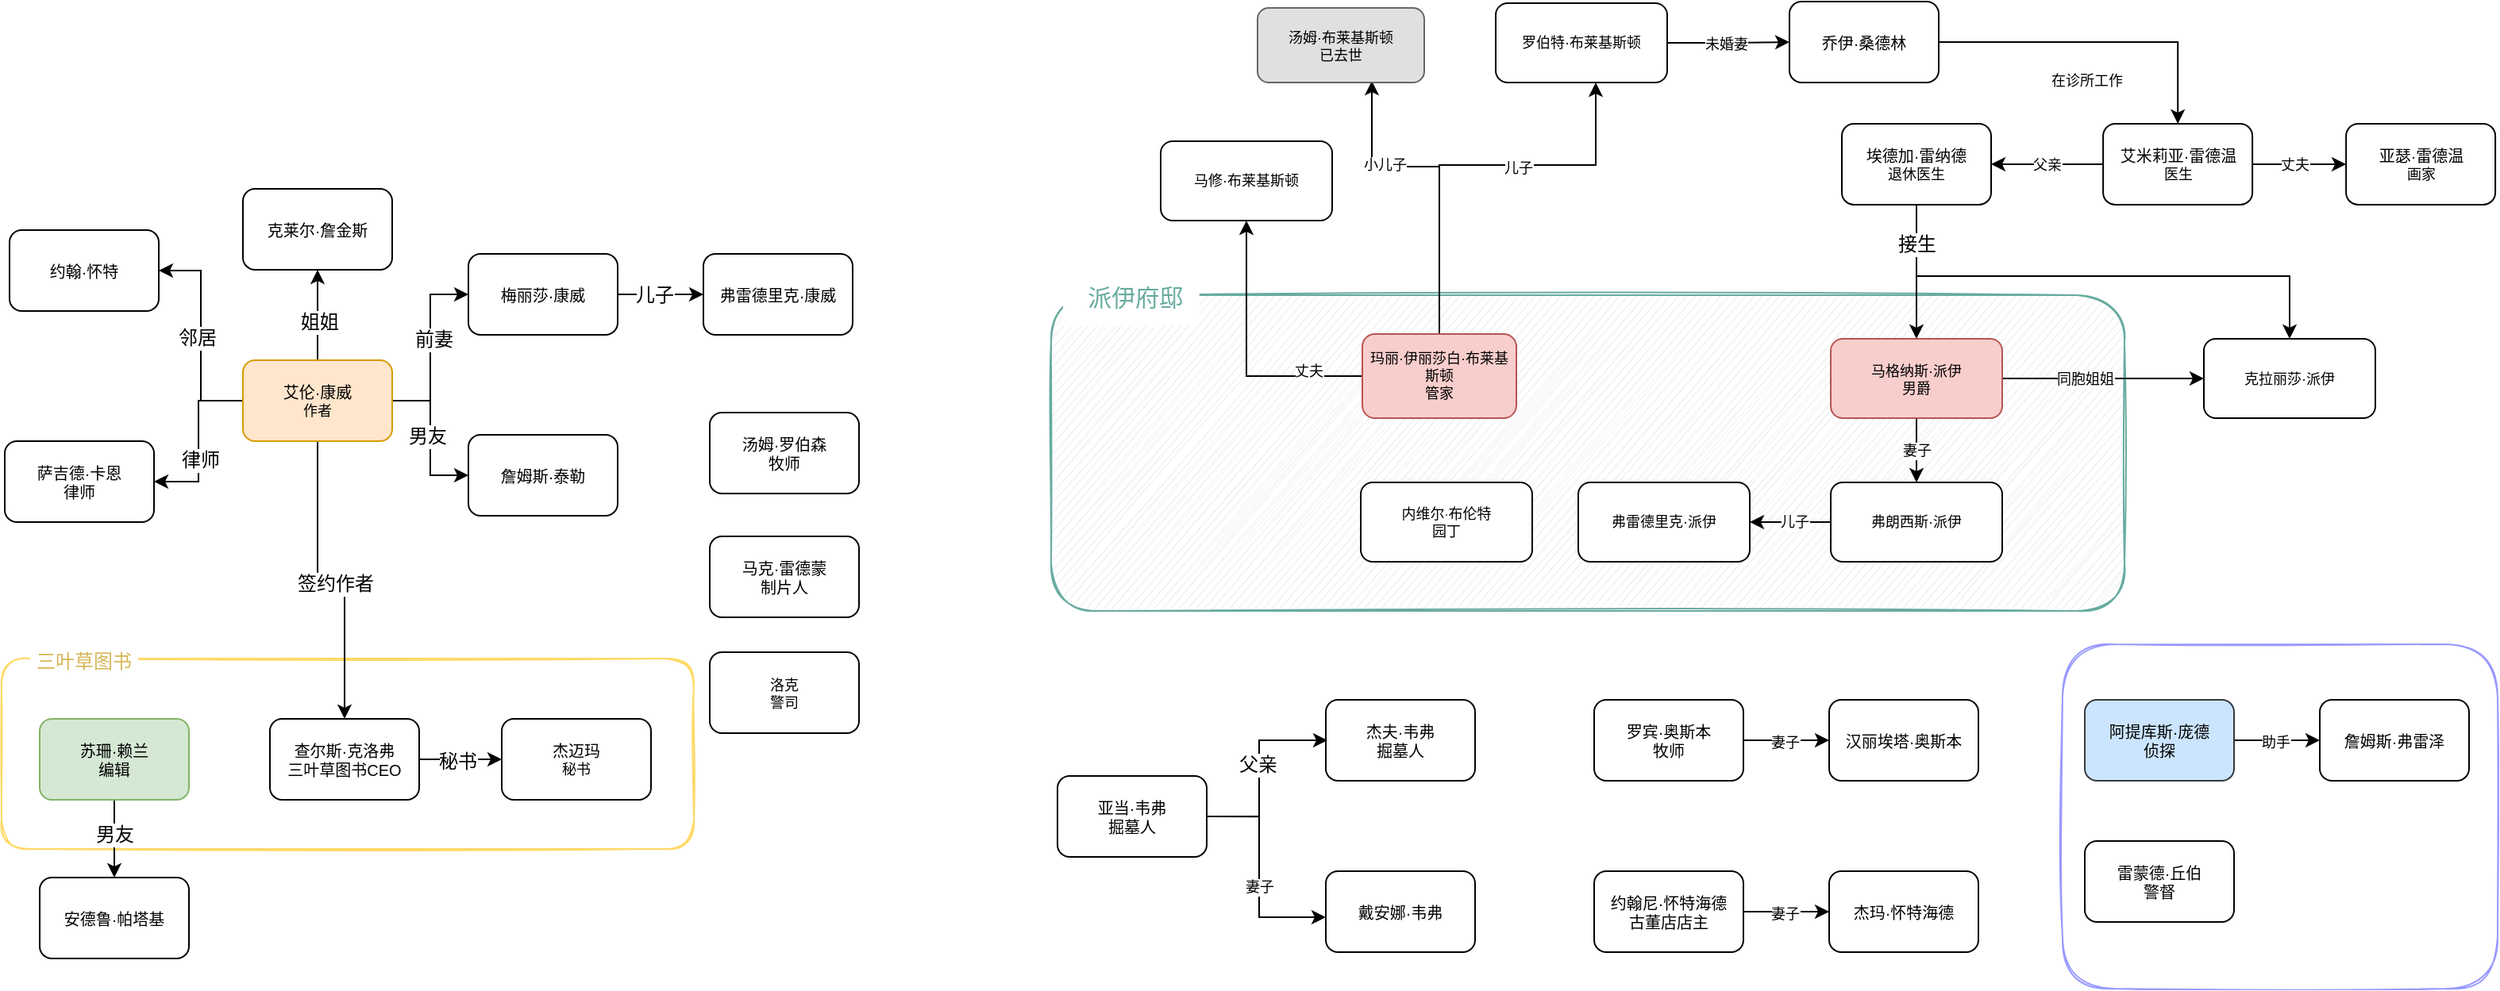 <mxfile version="16.4.6" type="github">
  <diagram id="kHkTU6xeaGpGSH-ghrDY" name="Page-1">
    <mxGraphModel dx="1928" dy="720" grid="0" gridSize="10" guides="1" tooltips="1" connect="1" arrows="1" fold="1" page="1" pageScale="1" pageWidth="827" pageHeight="1169" math="0" shadow="0">
      <root>
        <mxCell id="0" />
        <mxCell id="1" parent="0" />
        <mxCell id="qSFVLpms0hrkaBnBQ-_W-104" value="" style="rounded=1;whiteSpace=wrap;html=1;shadow=0;glass=0;labelBackgroundColor=none;sketch=1;fontSize=12;fontColor=#000000;strokeColor=#FFD966;fillColor=default;gradientColor=none;" vertex="1" parent="1">
          <mxGeometry x="-790" y="627" width="436" height="120" as="geometry" />
        </mxCell>
        <mxCell id="qSFVLpms0hrkaBnBQ-_W-75" value="" style="rounded=1;whiteSpace=wrap;html=1;shadow=0;glass=0;labelBackgroundColor=none;sketch=1;fontSize=12;fontColor=#000000;strokeColor=#9999FF;fillColor=default;gradientColor=none;" vertex="1" parent="1">
          <mxGeometry x="508" y="618" width="274" height="217" as="geometry" />
        </mxCell>
        <mxCell id="qSFVLpms0hrkaBnBQ-_W-59" value="" style="rounded=1;whiteSpace=wrap;html=1;shadow=0;glass=0;labelBackgroundColor=none;sketch=1;fontSize=9;fillColor=#eeeeee;strokeColor=#67AB9F;fontColor=#67AB9F;" vertex="1" parent="1">
          <mxGeometry x="-129" y="398" width="676" height="199" as="geometry" />
        </mxCell>
        <mxCell id="qSFVLpms0hrkaBnBQ-_W-4" value="" style="edgeStyle=orthogonalEdgeStyle;rounded=0;orthogonalLoop=1;jettySize=auto;html=1;fontSize=9;" edge="1" parent="1" source="qSFVLpms0hrkaBnBQ-_W-1" target="qSFVLpms0hrkaBnBQ-_W-3">
          <mxGeometry relative="1" as="geometry" />
        </mxCell>
        <mxCell id="qSFVLpms0hrkaBnBQ-_W-5" value="妻子" style="edgeLabel;html=1;align=center;verticalAlign=middle;resizable=0;points=[];fontSize=9;" vertex="1" connectable="0" parent="qSFVLpms0hrkaBnBQ-_W-4">
          <mxGeometry x="0.061" y="-1" relative="1" as="geometry">
            <mxPoint x="1" y="-1" as="offset" />
          </mxGeometry>
        </mxCell>
        <mxCell id="qSFVLpms0hrkaBnBQ-_W-10" value="" style="edgeStyle=orthogonalEdgeStyle;rounded=0;orthogonalLoop=1;jettySize=auto;html=1;fontSize=9;" edge="1" parent="1" source="qSFVLpms0hrkaBnBQ-_W-1" target="qSFVLpms0hrkaBnBQ-_W-9">
          <mxGeometry relative="1" as="geometry" />
        </mxCell>
        <mxCell id="qSFVLpms0hrkaBnBQ-_W-11" value="同胞姐姐" style="edgeLabel;html=1;align=center;verticalAlign=middle;resizable=0;points=[];fontSize=9;" vertex="1" connectable="0" parent="qSFVLpms0hrkaBnBQ-_W-10">
          <mxGeometry x="-0.18" relative="1" as="geometry">
            <mxPoint as="offset" />
          </mxGeometry>
        </mxCell>
        <mxCell id="qSFVLpms0hrkaBnBQ-_W-1" value="&lt;span style=&quot;text-align: left; font-size: 9px;&quot;&gt;马格纳斯·派伊&lt;br style=&quot;font-size: 9px;&quot;&gt;男爵&lt;br style=&quot;font-size: 9px;&quot;&gt;&lt;/span&gt;" style="rounded=1;whiteSpace=wrap;html=1;sketch=0;fillColor=#f8cecc;strokeColor=#b85450;shadow=0;glass=0;fontSize=9;" vertex="1" parent="1">
          <mxGeometry x="362" y="425.5" width="108" height="50" as="geometry" />
        </mxCell>
        <mxCell id="qSFVLpms0hrkaBnBQ-_W-7" value="" style="edgeStyle=orthogonalEdgeStyle;rounded=0;orthogonalLoop=1;jettySize=auto;html=1;fontSize=9;" edge="1" parent="1" source="qSFVLpms0hrkaBnBQ-_W-3" target="qSFVLpms0hrkaBnBQ-_W-6">
          <mxGeometry relative="1" as="geometry" />
        </mxCell>
        <mxCell id="qSFVLpms0hrkaBnBQ-_W-8" value="儿子" style="edgeLabel;html=1;align=center;verticalAlign=middle;resizable=0;points=[];fontSize=9;" vertex="1" connectable="0" parent="qSFVLpms0hrkaBnBQ-_W-7">
          <mxGeometry x="-0.102" y="3" relative="1" as="geometry">
            <mxPoint y="-3" as="offset" />
          </mxGeometry>
        </mxCell>
        <mxCell id="qSFVLpms0hrkaBnBQ-_W-3" value="&lt;span style=&quot;text-align: left; font-size: 9px;&quot;&gt;弗朗西斯·派伊&lt;br style=&quot;font-size: 9px;&quot;&gt;&lt;/span&gt;" style="rounded=1;whiteSpace=wrap;html=1;sketch=0;shadow=0;glass=0;fontSize=9;" vertex="1" parent="1">
          <mxGeometry x="362" y="516" width="108" height="50" as="geometry" />
        </mxCell>
        <mxCell id="qSFVLpms0hrkaBnBQ-_W-6" value="&lt;span style=&quot;text-align: left; font-size: 9px;&quot;&gt;弗雷德里克·派伊&lt;br style=&quot;font-size: 9px;&quot;&gt;&lt;/span&gt;" style="rounded=1;whiteSpace=wrap;html=1;sketch=0;shadow=0;glass=0;fontSize=9;" vertex="1" parent="1">
          <mxGeometry x="203" y="516" width="108" height="50" as="geometry" />
        </mxCell>
        <mxCell id="qSFVLpms0hrkaBnBQ-_W-9" value="&lt;span style=&quot;text-align: left; font-size: 9px;&quot;&gt;克拉丽莎·派伊&lt;br style=&quot;font-size: 9px;&quot;&gt;&lt;/span&gt;" style="rounded=1;whiteSpace=wrap;html=1;sketch=0;shadow=0;glass=0;fontSize=9;" vertex="1" parent="1">
          <mxGeometry x="597" y="425.5" width="108" height="50" as="geometry" />
        </mxCell>
        <mxCell id="qSFVLpms0hrkaBnBQ-_W-16" value="" style="edgeStyle=orthogonalEdgeStyle;rounded=0;orthogonalLoop=1;jettySize=auto;html=1;fontSize=9;" edge="1" parent="1" source="qSFVLpms0hrkaBnBQ-_W-12" target="qSFVLpms0hrkaBnBQ-_W-13">
          <mxGeometry relative="1" as="geometry" />
        </mxCell>
        <mxCell id="qSFVLpms0hrkaBnBQ-_W-17" value="丈夫" style="edgeLabel;html=1;align=center;verticalAlign=middle;resizable=0;points=[];fontSize=9;" vertex="1" connectable="0" parent="qSFVLpms0hrkaBnBQ-_W-16">
          <mxGeometry x="-0.131" y="2" relative="1" as="geometry">
            <mxPoint x="41" y="-2" as="offset" />
          </mxGeometry>
        </mxCell>
        <mxCell id="qSFVLpms0hrkaBnBQ-_W-19" value="" style="edgeStyle=orthogonalEdgeStyle;rounded=0;orthogonalLoop=1;jettySize=auto;html=1;fontSize=9;" edge="1" parent="1" source="qSFVLpms0hrkaBnBQ-_W-12" target="qSFVLpms0hrkaBnBQ-_W-14">
          <mxGeometry relative="1" as="geometry">
            <Array as="points">
              <mxPoint x="116" y="316" />
              <mxPoint x="214" y="316" />
            </Array>
          </mxGeometry>
        </mxCell>
        <mxCell id="qSFVLpms0hrkaBnBQ-_W-20" value="儿子" style="edgeLabel;html=1;align=center;verticalAlign=middle;resizable=0;points=[];fontSize=9;" vertex="1" connectable="0" parent="qSFVLpms0hrkaBnBQ-_W-19">
          <mxGeometry x="-0.051" y="-2" relative="1" as="geometry">
            <mxPoint x="34" as="offset" />
          </mxGeometry>
        </mxCell>
        <mxCell id="qSFVLpms0hrkaBnBQ-_W-61" style="edgeStyle=orthogonalEdgeStyle;rounded=0;orthogonalLoop=1;jettySize=auto;html=1;fontSize=9;fontColor=default;" edge="1" parent="1" source="qSFVLpms0hrkaBnBQ-_W-12">
          <mxGeometry relative="1" as="geometry">
            <mxPoint x="73" y="263" as="targetPoint" />
            <Array as="points">
              <mxPoint x="116" y="317" />
              <mxPoint x="73" y="317" />
            </Array>
          </mxGeometry>
        </mxCell>
        <mxCell id="qSFVLpms0hrkaBnBQ-_W-62" value="小儿子" style="edgeLabel;html=1;align=center;verticalAlign=middle;resizable=0;points=[];fontSize=9;fontColor=default;" vertex="1" connectable="0" parent="qSFVLpms0hrkaBnBQ-_W-61">
          <mxGeometry x="0.18" y="-5" relative="1" as="geometry">
            <mxPoint x="-21" y="4" as="offset" />
          </mxGeometry>
        </mxCell>
        <mxCell id="qSFVLpms0hrkaBnBQ-_W-12" value="&lt;span style=&quot;text-align: left; font-size: 9px;&quot;&gt;玛丽·伊丽莎白·布莱基斯顿&lt;br style=&quot;font-size: 9px;&quot;&gt;管家&lt;br style=&quot;font-size: 9px;&quot;&gt;&lt;/span&gt;" style="rounded=1;whiteSpace=wrap;html=1;sketch=0;fillColor=#f8cecc;strokeColor=#b85450;shadow=0;glass=0;fontColor=default;fontSize=9;" vertex="1" parent="1">
          <mxGeometry x="67" y="422.5" width="97" height="53" as="geometry" />
        </mxCell>
        <mxCell id="qSFVLpms0hrkaBnBQ-_W-13" value="&lt;span style=&quot;text-align: left; font-size: 9px;&quot;&gt;马修·布莱基斯顿&lt;br style=&quot;font-size: 9px;&quot;&gt;&lt;/span&gt;" style="rounded=1;whiteSpace=wrap;html=1;sketch=0;shadow=0;glass=0;fontSize=9;" vertex="1" parent="1">
          <mxGeometry x="-60" y="301" width="108" height="50" as="geometry" />
        </mxCell>
        <mxCell id="qSFVLpms0hrkaBnBQ-_W-29" value="" style="edgeStyle=orthogonalEdgeStyle;rounded=0;orthogonalLoop=1;jettySize=auto;html=1;fontSize=9;fontColor=default;" edge="1" parent="1" source="qSFVLpms0hrkaBnBQ-_W-14" target="qSFVLpms0hrkaBnBQ-_W-28">
          <mxGeometry relative="1" as="geometry" />
        </mxCell>
        <mxCell id="qSFVLpms0hrkaBnBQ-_W-30" value="未婚妻" style="edgeLabel;html=1;align=center;verticalAlign=middle;resizable=0;points=[];fontSize=9;fontColor=default;" vertex="1" connectable="0" parent="qSFVLpms0hrkaBnBQ-_W-29">
          <mxGeometry x="0.148" y="-2" relative="1" as="geometry">
            <mxPoint x="-7" y="-1" as="offset" />
          </mxGeometry>
        </mxCell>
        <mxCell id="qSFVLpms0hrkaBnBQ-_W-14" value="&lt;span style=&quot;text-align: left; font-size: 9px;&quot;&gt;罗伯特·布莱基斯顿&lt;br style=&quot;font-size: 9px;&quot;&gt;&lt;/span&gt;" style="rounded=1;whiteSpace=wrap;html=1;sketch=0;shadow=0;glass=0;fontSize=9;" vertex="1" parent="1">
          <mxGeometry x="151" y="214" width="108" height="50" as="geometry" />
        </mxCell>
        <mxCell id="qSFVLpms0hrkaBnBQ-_W-15" value="&lt;span style=&quot;text-align: left; font-size: 9px;&quot;&gt;汤姆·布莱基斯顿&lt;br style=&quot;font-size: 9px;&quot;&gt;已去世&lt;br style=&quot;font-size: 9px;&quot;&gt;&lt;/span&gt;" style="rounded=1;whiteSpace=wrap;html=1;sketch=0;fillColor=#E0E0E0;strokeColor=#666666;shadow=0;glass=0;gradientColor=none;fontSize=9;" vertex="1" parent="1">
          <mxGeometry x="1" y="217" width="105" height="47" as="geometry" />
        </mxCell>
        <mxCell id="qSFVLpms0hrkaBnBQ-_W-21" value="&lt;span style=&quot;font-family: &amp;quot;helvetica neue&amp;quot;, helvetica, arial, &amp;quot;pingfang sc&amp;quot;, &amp;quot;hiragino sans gb&amp;quot;, &amp;quot;heiti sc&amp;quot;, &amp;quot;microsoft yahei&amp;quot;, &amp;quot;wenquanyi micro hei&amp;quot;, sans-serif; font-size: 9px; text-indent: 40px;&quot;&gt;内维尔·布伦特&lt;br style=&quot;font-size: 9px;&quot;&gt;&lt;/span&gt;&lt;span style=&quot;text-align: left; font-size: 9px;&quot;&gt;园丁&lt;br style=&quot;font-size: 9px;&quot;&gt;&lt;/span&gt;" style="rounded=1;whiteSpace=wrap;html=1;sketch=0;shadow=0;glass=0;fontSize=9;fontColor=default;labelBackgroundColor=none;" vertex="1" parent="1">
          <mxGeometry x="66" y="516" width="108" height="50" as="geometry" />
        </mxCell>
        <mxCell id="qSFVLpms0hrkaBnBQ-_W-22" value="&lt;span style=&quot;text-align: left&quot;&gt;&lt;font size=&quot;1&quot;&gt;杰夫·韦弗&lt;br&gt;掘墓人&lt;/font&gt;&lt;br style=&quot;font-size: 9px&quot;&gt;&lt;/span&gt;" style="rounded=1;whiteSpace=wrap;html=1;sketch=0;shadow=0;glass=0;fontSize=9;" vertex="1" parent="1">
          <mxGeometry x="44" y="653" width="94" height="51" as="geometry" />
        </mxCell>
        <mxCell id="qSFVLpms0hrkaBnBQ-_W-26" value="" style="edgeStyle=orthogonalEdgeStyle;rounded=0;orthogonalLoop=1;jettySize=auto;html=1;fontSize=9;fontColor=default;" edge="1" parent="1" source="qSFVLpms0hrkaBnBQ-_W-23" target="qSFVLpms0hrkaBnBQ-_W-24">
          <mxGeometry relative="1" as="geometry">
            <Array as="points">
              <mxPoint x="2" y="727" />
              <mxPoint x="2" y="790" />
            </Array>
          </mxGeometry>
        </mxCell>
        <mxCell id="qSFVLpms0hrkaBnBQ-_W-27" value="妻子" style="edgeLabel;html=1;align=center;verticalAlign=middle;resizable=0;points=[];fontSize=9;fontColor=default;" vertex="1" connectable="0" parent="qSFVLpms0hrkaBnBQ-_W-26">
          <mxGeometry x="0.226" y="1" relative="1" as="geometry">
            <mxPoint x="-1" y="-8" as="offset" />
          </mxGeometry>
        </mxCell>
        <mxCell id="qSFVLpms0hrkaBnBQ-_W-67" style="edgeStyle=orthogonalEdgeStyle;rounded=0;orthogonalLoop=1;jettySize=auto;html=1;entryX=0;entryY=0.5;entryDx=0;entryDy=0;fontSize=12;fontColor=#67AB9F;" edge="1" parent="1">
          <mxGeometry relative="1" as="geometry">
            <mxPoint x="-30.0" y="726.556" as="sourcePoint" />
            <mxPoint x="45" y="678.5" as="targetPoint" />
            <Array as="points">
              <mxPoint x="2" y="727" />
              <mxPoint x="2" y="679" />
            </Array>
          </mxGeometry>
        </mxCell>
        <mxCell id="qSFVLpms0hrkaBnBQ-_W-68" value="父亲" style="edgeLabel;html=1;align=center;verticalAlign=middle;resizable=0;points=[];fontSize=12;fontColor=#000000;" vertex="1" connectable="0" parent="qSFVLpms0hrkaBnBQ-_W-67">
          <mxGeometry x="0.039" y="1" relative="1" as="geometry">
            <mxPoint y="-1" as="offset" />
          </mxGeometry>
        </mxCell>
        <mxCell id="qSFVLpms0hrkaBnBQ-_W-23" value="&lt;span style=&quot;text-align: left&quot;&gt;&lt;font size=&quot;1&quot;&gt;亚当·韦弗&lt;br&gt;掘墓人&lt;/font&gt;&lt;br style=&quot;font-size: 9px&quot;&gt;&lt;/span&gt;" style="rounded=1;whiteSpace=wrap;html=1;sketch=0;shadow=0;glass=0;fontSize=9;" vertex="1" parent="1">
          <mxGeometry x="-125" y="701" width="94" height="51" as="geometry" />
        </mxCell>
        <mxCell id="qSFVLpms0hrkaBnBQ-_W-24" value="&lt;span style=&quot;text-align: left&quot;&gt;&lt;font size=&quot;1&quot;&gt;戴安娜·韦弗&lt;/font&gt;&lt;br style=&quot;font-size: 9px&quot;&gt;&lt;/span&gt;" style="rounded=1;whiteSpace=wrap;html=1;sketch=0;shadow=0;glass=0;fontSize=9;" vertex="1" parent="1">
          <mxGeometry x="44" y="761" width="94" height="51" as="geometry" />
        </mxCell>
        <mxCell id="qSFVLpms0hrkaBnBQ-_W-48" style="edgeStyle=orthogonalEdgeStyle;rounded=0;orthogonalLoop=1;jettySize=auto;html=1;fontSize=9;fontColor=default;" edge="1" parent="1" source="qSFVLpms0hrkaBnBQ-_W-28" target="qSFVLpms0hrkaBnBQ-_W-37">
          <mxGeometry relative="1" as="geometry" />
        </mxCell>
        <mxCell id="qSFVLpms0hrkaBnBQ-_W-49" value="在诊所工作" style="edgeLabel;html=1;align=center;verticalAlign=middle;resizable=0;points=[];fontSize=9;fontColor=default;" vertex="1" connectable="0" parent="qSFVLpms0hrkaBnBQ-_W-48">
          <mxGeometry x="-0.054" y="3" relative="1" as="geometry">
            <mxPoint x="-3" y="27" as="offset" />
          </mxGeometry>
        </mxCell>
        <mxCell id="qSFVLpms0hrkaBnBQ-_W-28" value="&lt;span style=&quot;text-align: left&quot;&gt;&lt;font size=&quot;1&quot;&gt;乔伊·桑德林&lt;/font&gt;&lt;br style=&quot;font-size: 9px&quot;&gt;&lt;/span&gt;" style="rounded=1;whiteSpace=wrap;html=1;sketch=0;shadow=0;glass=0;fontSize=9;" vertex="1" parent="1">
          <mxGeometry x="336" y="213" width="94" height="51" as="geometry" />
        </mxCell>
        <mxCell id="qSFVLpms0hrkaBnBQ-_W-33" value="" style="edgeStyle=orthogonalEdgeStyle;rounded=0;orthogonalLoop=1;jettySize=auto;html=1;fontSize=9;fontColor=default;" edge="1" parent="1" source="qSFVLpms0hrkaBnBQ-_W-35" target="qSFVLpms0hrkaBnBQ-_W-36">
          <mxGeometry relative="1" as="geometry" />
        </mxCell>
        <mxCell id="qSFVLpms0hrkaBnBQ-_W-34" value="妻子" style="edgeLabel;html=1;align=center;verticalAlign=middle;resizable=0;points=[];fontSize=9;fontColor=default;" vertex="1" connectable="0" parent="qSFVLpms0hrkaBnBQ-_W-33">
          <mxGeometry x="0.226" y="1" relative="1" as="geometry">
            <mxPoint x="-7" y="2" as="offset" />
          </mxGeometry>
        </mxCell>
        <mxCell id="qSFVLpms0hrkaBnBQ-_W-35" value="&lt;span style=&quot;text-align: left&quot;&gt;&lt;font size=&quot;1&quot;&gt;罗宾·奥斯本&lt;br&gt;牧师&lt;/font&gt;&lt;br style=&quot;font-size: 9px&quot;&gt;&lt;/span&gt;" style="rounded=1;whiteSpace=wrap;html=1;sketch=0;shadow=0;glass=0;fontSize=9;" vertex="1" parent="1">
          <mxGeometry x="213" y="653" width="94" height="51" as="geometry" />
        </mxCell>
        <mxCell id="qSFVLpms0hrkaBnBQ-_W-36" value="&lt;span style=&quot;text-align: left&quot;&gt;&lt;font size=&quot;1&quot;&gt;汉丽埃塔·奥斯本&lt;/font&gt;&lt;br style=&quot;font-size: 9px&quot;&gt;&lt;/span&gt;" style="rounded=1;whiteSpace=wrap;html=1;sketch=0;shadow=0;glass=0;fontSize=9;" vertex="1" parent="1">
          <mxGeometry x="361" y="653" width="94" height="51" as="geometry" />
        </mxCell>
        <mxCell id="qSFVLpms0hrkaBnBQ-_W-39" value="" style="edgeStyle=orthogonalEdgeStyle;rounded=0;orthogonalLoop=1;jettySize=auto;html=1;fontSize=9;fontColor=default;" edge="1" parent="1" source="qSFVLpms0hrkaBnBQ-_W-37" target="qSFVLpms0hrkaBnBQ-_W-38">
          <mxGeometry relative="1" as="geometry" />
        </mxCell>
        <mxCell id="qSFVLpms0hrkaBnBQ-_W-43" value="父亲" style="edgeLabel;html=1;align=center;verticalAlign=middle;resizable=0;points=[];fontSize=9;fontColor=default;" vertex="1" connectable="0" parent="qSFVLpms0hrkaBnBQ-_W-39">
          <mxGeometry x="0.048" y="2" relative="1" as="geometry">
            <mxPoint x="1" y="-2" as="offset" />
          </mxGeometry>
        </mxCell>
        <mxCell id="qSFVLpms0hrkaBnBQ-_W-41" value="" style="edgeStyle=orthogonalEdgeStyle;rounded=0;orthogonalLoop=1;jettySize=auto;html=1;fontSize=9;fontColor=default;" edge="1" parent="1" source="qSFVLpms0hrkaBnBQ-_W-37" target="qSFVLpms0hrkaBnBQ-_W-40">
          <mxGeometry relative="1" as="geometry" />
        </mxCell>
        <mxCell id="qSFVLpms0hrkaBnBQ-_W-42" value="丈夫" style="edgeLabel;html=1;align=center;verticalAlign=middle;resizable=0;points=[];fontSize=9;fontColor=default;" vertex="1" connectable="0" parent="qSFVLpms0hrkaBnBQ-_W-41">
          <mxGeometry x="-0.205" y="-1" relative="1" as="geometry">
            <mxPoint x="3" y="-1" as="offset" />
          </mxGeometry>
        </mxCell>
        <mxCell id="qSFVLpms0hrkaBnBQ-_W-37" value="&lt;span style=&quot;text-align: left&quot;&gt;&lt;font size=&quot;1&quot;&gt;艾米莉亚·雷德温&lt;br&gt;&lt;/font&gt;医生&lt;br style=&quot;font-size: 9px&quot;&gt;&lt;/span&gt;" style="rounded=1;whiteSpace=wrap;html=1;sketch=0;shadow=0;glass=0;fontSize=9;" vertex="1" parent="1">
          <mxGeometry x="533.56" y="290" width="94" height="51" as="geometry" />
        </mxCell>
        <mxCell id="qSFVLpms0hrkaBnBQ-_W-50" value="" style="edgeStyle=orthogonalEdgeStyle;rounded=0;orthogonalLoop=1;jettySize=auto;html=1;fontSize=9;fontColor=default;" edge="1" parent="1" source="qSFVLpms0hrkaBnBQ-_W-38" target="qSFVLpms0hrkaBnBQ-_W-1">
          <mxGeometry relative="1" as="geometry" />
        </mxCell>
        <mxCell id="qSFVLpms0hrkaBnBQ-_W-65" style="edgeStyle=orthogonalEdgeStyle;rounded=0;orthogonalLoop=1;jettySize=auto;html=1;fontSize=15;fontColor=default;" edge="1" parent="1" source="qSFVLpms0hrkaBnBQ-_W-38" target="qSFVLpms0hrkaBnBQ-_W-9">
          <mxGeometry relative="1" as="geometry">
            <Array as="points">
              <mxPoint x="416" y="386" />
              <mxPoint x="651" y="386" />
            </Array>
          </mxGeometry>
        </mxCell>
        <mxCell id="qSFVLpms0hrkaBnBQ-_W-66" value="接生" style="edgeLabel;html=1;align=center;verticalAlign=middle;resizable=0;points=[];fontSize=12;fontColor=default;" vertex="1" connectable="0" parent="qSFVLpms0hrkaBnBQ-_W-65">
          <mxGeometry x="-0.929" y="2" relative="1" as="geometry">
            <mxPoint x="-2" y="13" as="offset" />
          </mxGeometry>
        </mxCell>
        <mxCell id="qSFVLpms0hrkaBnBQ-_W-38" value="&lt;span style=&quot;text-align: left&quot;&gt;&lt;font size=&quot;1&quot;&gt;埃德加·雷纳德&lt;br&gt;&lt;/font&gt;退休医生&lt;br style=&quot;font-size: 9px&quot;&gt;&lt;/span&gt;" style="rounded=1;whiteSpace=wrap;html=1;sketch=0;shadow=0;glass=0;fontSize=9;" vertex="1" parent="1">
          <mxGeometry x="369" y="290" width="94" height="51" as="geometry" />
        </mxCell>
        <mxCell id="qSFVLpms0hrkaBnBQ-_W-40" value="&lt;span style=&quot;text-align: left&quot;&gt;&lt;font size=&quot;1&quot;&gt;亚瑟·雷德温&lt;br&gt;&lt;/font&gt;画家&lt;br style=&quot;font-size: 9px&quot;&gt;&lt;/span&gt;" style="rounded=1;whiteSpace=wrap;html=1;sketch=0;shadow=0;glass=0;fontSize=9;" vertex="1" parent="1">
          <mxGeometry x="686.56" y="290" width="94" height="51" as="geometry" />
        </mxCell>
        <mxCell id="qSFVLpms0hrkaBnBQ-_W-44" value="" style="edgeStyle=orthogonalEdgeStyle;rounded=0;orthogonalLoop=1;jettySize=auto;html=1;fontSize=9;fontColor=default;" edge="1" parent="1" source="qSFVLpms0hrkaBnBQ-_W-46" target="qSFVLpms0hrkaBnBQ-_W-47">
          <mxGeometry relative="1" as="geometry" />
        </mxCell>
        <mxCell id="qSFVLpms0hrkaBnBQ-_W-45" value="妻子" style="edgeLabel;html=1;align=center;verticalAlign=middle;resizable=0;points=[];fontSize=9;fontColor=default;" vertex="1" connectable="0" parent="qSFVLpms0hrkaBnBQ-_W-44">
          <mxGeometry x="0.226" y="1" relative="1" as="geometry">
            <mxPoint x="-7" y="2" as="offset" />
          </mxGeometry>
        </mxCell>
        <mxCell id="qSFVLpms0hrkaBnBQ-_W-46" value="&lt;span style=&quot;text-align: left&quot;&gt;&lt;font size=&quot;1&quot;&gt;约翰尼·怀特海德&lt;br&gt;古董店店主&lt;/font&gt;&lt;br style=&quot;font-size: 9px&quot;&gt;&lt;/span&gt;" style="rounded=1;whiteSpace=wrap;html=1;sketch=0;shadow=0;glass=0;fontSize=9;" vertex="1" parent="1">
          <mxGeometry x="213" y="761" width="94" height="51" as="geometry" />
        </mxCell>
        <mxCell id="qSFVLpms0hrkaBnBQ-_W-47" value="&lt;span style=&quot;text-align: left&quot;&gt;&lt;font size=&quot;1&quot;&gt;杰玛·怀特海德&lt;/font&gt;&lt;br style=&quot;font-size: 9px&quot;&gt;&lt;/span&gt;" style="rounded=1;whiteSpace=wrap;html=1;sketch=0;shadow=0;glass=0;fontSize=9;" vertex="1" parent="1">
          <mxGeometry x="361" y="761" width="94" height="51" as="geometry" />
        </mxCell>
        <mxCell id="qSFVLpms0hrkaBnBQ-_W-63" value="&amp;nbsp;派伊府邸" style="text;html=1;align=center;verticalAlign=middle;whiteSpace=wrap;rounded=0;shadow=0;glass=0;labelBackgroundColor=none;sketch=1;fontSize=15;fillColor=default;fontColor=#67AB9F;" vertex="1" parent="1">
          <mxGeometry x="-121" y="382" width="86" height="34" as="geometry" />
        </mxCell>
        <mxCell id="qSFVLpms0hrkaBnBQ-_W-70" value="" style="edgeStyle=orthogonalEdgeStyle;rounded=0;orthogonalLoop=1;jettySize=auto;html=1;fontSize=9;fontColor=default;" edge="1" parent="1" source="qSFVLpms0hrkaBnBQ-_W-72" target="qSFVLpms0hrkaBnBQ-_W-73">
          <mxGeometry relative="1" as="geometry" />
        </mxCell>
        <mxCell id="qSFVLpms0hrkaBnBQ-_W-71" value="助手" style="edgeLabel;html=1;align=center;verticalAlign=middle;resizable=0;points=[];fontSize=9;fontColor=default;" vertex="1" connectable="0" parent="qSFVLpms0hrkaBnBQ-_W-70">
          <mxGeometry x="0.226" y="1" relative="1" as="geometry">
            <mxPoint x="-7" y="2" as="offset" />
          </mxGeometry>
        </mxCell>
        <mxCell id="qSFVLpms0hrkaBnBQ-_W-72" value="&lt;span style=&quot;text-align: left&quot;&gt;&lt;font size=&quot;1&quot;&gt;阿提库斯·庞德&lt;br&gt;侦探&lt;/font&gt;&lt;br style=&quot;font-size: 9px&quot;&gt;&lt;/span&gt;" style="rounded=1;whiteSpace=wrap;html=1;sketch=0;shadow=0;glass=0;fontSize=9;fillColor=#cce5ff;strokeColor=#36393d;" vertex="1" parent="1">
          <mxGeometry x="522" y="653" width="94" height="51" as="geometry" />
        </mxCell>
        <mxCell id="qSFVLpms0hrkaBnBQ-_W-73" value="&lt;span style=&quot;text-align: left&quot;&gt;&lt;font size=&quot;1&quot;&gt;詹姆斯·弗雷泽&lt;/font&gt;&lt;br style=&quot;font-size: 9px&quot;&gt;&lt;/span&gt;" style="rounded=1;whiteSpace=wrap;html=1;sketch=0;shadow=0;glass=0;fontSize=9;" vertex="1" parent="1">
          <mxGeometry x="670" y="653" width="94" height="51" as="geometry" />
        </mxCell>
        <mxCell id="qSFVLpms0hrkaBnBQ-_W-74" value="&lt;span style=&quot;text-align: left&quot;&gt;&lt;font size=&quot;1&quot;&gt;雷蒙德·丘伯&lt;br&gt;警督&lt;/font&gt;&lt;br style=&quot;font-size: 9px&quot;&gt;&lt;/span&gt;" style="rounded=1;whiteSpace=wrap;html=1;sketch=0;shadow=0;glass=0;fontSize=9;" vertex="1" parent="1">
          <mxGeometry x="522" y="742" width="94" height="51" as="geometry" />
        </mxCell>
        <mxCell id="qSFVLpms0hrkaBnBQ-_W-78" style="edgeStyle=orthogonalEdgeStyle;rounded=0;orthogonalLoop=1;jettySize=auto;html=1;entryX=0;entryY=0.5;entryDx=0;entryDy=0;fontSize=12;fontColor=#000000;" edge="1" parent="1" source="qSFVLpms0hrkaBnBQ-_W-76" target="qSFVLpms0hrkaBnBQ-_W-77">
          <mxGeometry relative="1" as="geometry" />
        </mxCell>
        <mxCell id="qSFVLpms0hrkaBnBQ-_W-82" value="前妻" style="edgeLabel;html=1;align=center;verticalAlign=middle;resizable=0;points=[];fontSize=12;fontColor=#000000;" vertex="1" connectable="0" parent="qSFVLpms0hrkaBnBQ-_W-78">
          <mxGeometry x="0.093" y="-2" relative="1" as="geometry">
            <mxPoint as="offset" />
          </mxGeometry>
        </mxCell>
        <mxCell id="qSFVLpms0hrkaBnBQ-_W-81" style="edgeStyle=orthogonalEdgeStyle;rounded=0;orthogonalLoop=1;jettySize=auto;html=1;entryX=0;entryY=0.5;entryDx=0;entryDy=0;fontSize=12;fontColor=#000000;" edge="1" parent="1" source="qSFVLpms0hrkaBnBQ-_W-76" target="qSFVLpms0hrkaBnBQ-_W-80">
          <mxGeometry relative="1" as="geometry" />
        </mxCell>
        <mxCell id="qSFVLpms0hrkaBnBQ-_W-83" value="男友" style="edgeLabel;html=1;align=center;verticalAlign=middle;resizable=0;points=[];fontSize=12;fontColor=#000000;" vertex="1" connectable="0" parent="qSFVLpms0hrkaBnBQ-_W-81">
          <mxGeometry x="-0.032" y="-2" relative="1" as="geometry">
            <mxPoint as="offset" />
          </mxGeometry>
        </mxCell>
        <mxCell id="qSFVLpms0hrkaBnBQ-_W-84" value="" style="edgeStyle=orthogonalEdgeStyle;rounded=0;orthogonalLoop=1;jettySize=auto;html=1;fontSize=12;fontColor=#000000;" edge="1" parent="1" source="qSFVLpms0hrkaBnBQ-_W-76" target="qSFVLpms0hrkaBnBQ-_W-79">
          <mxGeometry relative="1" as="geometry" />
        </mxCell>
        <mxCell id="qSFVLpms0hrkaBnBQ-_W-85" value="姐姐" style="edgeLabel;html=1;align=center;verticalAlign=middle;resizable=0;points=[];fontSize=12;fontColor=#000000;" vertex="1" connectable="0" parent="qSFVLpms0hrkaBnBQ-_W-84">
          <mxGeometry x="-0.158" y="-1" relative="1" as="geometry">
            <mxPoint as="offset" />
          </mxGeometry>
        </mxCell>
        <mxCell id="qSFVLpms0hrkaBnBQ-_W-98" value="" style="edgeStyle=orthogonalEdgeStyle;rounded=0;orthogonalLoop=1;jettySize=auto;html=1;fontSize=12;fontColor=#000000;entryX=1;entryY=0.5;entryDx=0;entryDy=0;" edge="1" parent="1" source="qSFVLpms0hrkaBnBQ-_W-76" target="qSFVLpms0hrkaBnBQ-_W-97">
          <mxGeometry relative="1" as="geometry" />
        </mxCell>
        <mxCell id="qSFVLpms0hrkaBnBQ-_W-99" value="邻居" style="edgeLabel;html=1;align=center;verticalAlign=middle;resizable=0;points=[];fontSize=12;fontColor=#000000;" vertex="1" connectable="0" parent="qSFVLpms0hrkaBnBQ-_W-98">
          <mxGeometry x="-0.053" y="3" relative="1" as="geometry">
            <mxPoint y="-2" as="offset" />
          </mxGeometry>
        </mxCell>
        <mxCell id="qSFVLpms0hrkaBnBQ-_W-108" style="edgeStyle=orthogonalEdgeStyle;rounded=0;orthogonalLoop=1;jettySize=auto;html=1;entryX=1;entryY=0.5;entryDx=0;entryDy=0;fontSize=12;fontColor=#000000;" edge="1" parent="1" source="qSFVLpms0hrkaBnBQ-_W-76" target="qSFVLpms0hrkaBnBQ-_W-101">
          <mxGeometry relative="1" as="geometry" />
        </mxCell>
        <mxCell id="qSFVLpms0hrkaBnBQ-_W-109" value="律师" style="edgeLabel;html=1;align=center;verticalAlign=middle;resizable=0;points=[];fontSize=12;fontColor=#000000;" vertex="1" connectable="0" parent="qSFVLpms0hrkaBnBQ-_W-108">
          <mxGeometry x="0.218" y="1" relative="1" as="geometry">
            <mxPoint as="offset" />
          </mxGeometry>
        </mxCell>
        <mxCell id="qSFVLpms0hrkaBnBQ-_W-111" style="edgeStyle=orthogonalEdgeStyle;rounded=0;orthogonalLoop=1;jettySize=auto;html=1;fontSize=12;fontColor=#000000;" edge="1" parent="1" source="qSFVLpms0hrkaBnBQ-_W-76" target="qSFVLpms0hrkaBnBQ-_W-89">
          <mxGeometry relative="1" as="geometry" />
        </mxCell>
        <mxCell id="qSFVLpms0hrkaBnBQ-_W-112" value="签约作者" style="edgeLabel;html=1;align=center;verticalAlign=middle;resizable=0;points=[];fontSize=12;fontColor=#000000;" vertex="1" connectable="0" parent="qSFVLpms0hrkaBnBQ-_W-111">
          <mxGeometry x="0.013" y="-2" relative="1" as="geometry">
            <mxPoint x="1" as="offset" />
          </mxGeometry>
        </mxCell>
        <mxCell id="qSFVLpms0hrkaBnBQ-_W-76" value="&lt;span style=&quot;text-align: left&quot;&gt;&lt;font size=&quot;1&quot;&gt;艾伦·康威&lt;br&gt;&lt;/font&gt;作者&lt;br style=&quot;font-size: 9px&quot;&gt;&lt;/span&gt;" style="rounded=1;whiteSpace=wrap;html=1;sketch=0;shadow=0;glass=0;fontSize=9;fillColor=#ffe6cc;strokeColor=#d79b00;" vertex="1" parent="1">
          <mxGeometry x="-638" y="439" width="94" height="51" as="geometry" />
        </mxCell>
        <mxCell id="qSFVLpms0hrkaBnBQ-_W-87" value="" style="edgeStyle=orthogonalEdgeStyle;rounded=0;orthogonalLoop=1;jettySize=auto;html=1;fontSize=12;fontColor=#000000;" edge="1" parent="1" source="qSFVLpms0hrkaBnBQ-_W-77" target="qSFVLpms0hrkaBnBQ-_W-86">
          <mxGeometry relative="1" as="geometry" />
        </mxCell>
        <mxCell id="qSFVLpms0hrkaBnBQ-_W-88" value="儿子" style="edgeLabel;html=1;align=center;verticalAlign=middle;resizable=0;points=[];fontSize=12;fontColor=#000000;" vertex="1" connectable="0" parent="qSFVLpms0hrkaBnBQ-_W-87">
          <mxGeometry x="-0.278" y="-1" relative="1" as="geometry">
            <mxPoint x="3" y="-1" as="offset" />
          </mxGeometry>
        </mxCell>
        <mxCell id="qSFVLpms0hrkaBnBQ-_W-77" value="&lt;span style=&quot;text-align: left&quot;&gt;&lt;font size=&quot;1&quot;&gt;梅丽莎·康威&lt;/font&gt;&lt;br style=&quot;font-size: 9px&quot;&gt;&lt;/span&gt;" style="rounded=1;whiteSpace=wrap;html=1;sketch=0;shadow=0;glass=0;fontSize=9;" vertex="1" parent="1">
          <mxGeometry x="-496" y="372" width="94" height="51" as="geometry" />
        </mxCell>
        <mxCell id="qSFVLpms0hrkaBnBQ-_W-79" value="&lt;span style=&quot;text-align: left&quot;&gt;&lt;font size=&quot;1&quot;&gt;克莱尔·詹金斯&lt;/font&gt;&lt;br style=&quot;font-size: 9px&quot;&gt;&lt;/span&gt;" style="rounded=1;whiteSpace=wrap;html=1;sketch=0;shadow=0;glass=0;fontSize=9;" vertex="1" parent="1">
          <mxGeometry x="-638" y="331" width="94" height="51" as="geometry" />
        </mxCell>
        <mxCell id="qSFVLpms0hrkaBnBQ-_W-80" value="&lt;span style=&quot;text-align: left&quot;&gt;&lt;font size=&quot;1&quot;&gt;詹姆斯·泰勒&lt;/font&gt;&lt;br style=&quot;font-size: 9px&quot;&gt;&lt;/span&gt;" style="rounded=1;whiteSpace=wrap;html=1;sketch=0;shadow=0;glass=0;fontSize=9;" vertex="1" parent="1">
          <mxGeometry x="-496" y="486" width="94" height="51" as="geometry" />
        </mxCell>
        <mxCell id="qSFVLpms0hrkaBnBQ-_W-86" value="&lt;span style=&quot;text-align: left&quot;&gt;&lt;font size=&quot;1&quot;&gt;弗雷德里克·康威&lt;/font&gt;&lt;br style=&quot;font-size: 9px&quot;&gt;&lt;/span&gt;" style="rounded=1;whiteSpace=wrap;html=1;sketch=0;shadow=0;glass=0;fontSize=9;" vertex="1" parent="1">
          <mxGeometry x="-348" y="372" width="94" height="51" as="geometry" />
        </mxCell>
        <mxCell id="qSFVLpms0hrkaBnBQ-_W-92" value="" style="edgeStyle=orthogonalEdgeStyle;rounded=0;orthogonalLoop=1;jettySize=auto;html=1;fontSize=12;fontColor=#000000;" edge="1" parent="1" source="qSFVLpms0hrkaBnBQ-_W-89" target="qSFVLpms0hrkaBnBQ-_W-90">
          <mxGeometry relative="1" as="geometry" />
        </mxCell>
        <mxCell id="qSFVLpms0hrkaBnBQ-_W-93" value="秘书" style="edgeLabel;html=1;align=center;verticalAlign=middle;resizable=0;points=[];fontSize=12;fontColor=#000000;" vertex="1" connectable="0" parent="qSFVLpms0hrkaBnBQ-_W-92">
          <mxGeometry x="-0.096" y="-1" relative="1" as="geometry">
            <mxPoint as="offset" />
          </mxGeometry>
        </mxCell>
        <mxCell id="qSFVLpms0hrkaBnBQ-_W-89" value="&lt;span style=&quot;text-align: left&quot;&gt;&lt;font size=&quot;1&quot;&gt;查尔斯·克洛弗&lt;br&gt;三叶草图书CEO&lt;/font&gt;&lt;br style=&quot;font-size: 9px&quot;&gt;&lt;/span&gt;" style="rounded=1;whiteSpace=wrap;html=1;sketch=0;shadow=0;glass=0;fontSize=9;" vertex="1" parent="1">
          <mxGeometry x="-621" y="665" width="94" height="51" as="geometry" />
        </mxCell>
        <mxCell id="qSFVLpms0hrkaBnBQ-_W-90" value="&lt;span style=&quot;text-align: left&quot;&gt;&lt;font size=&quot;1&quot;&gt;杰迈玛&lt;br&gt;&lt;/font&gt;秘书&lt;br style=&quot;font-size: 9px&quot;&gt;&lt;/span&gt;" style="rounded=1;whiteSpace=wrap;html=1;sketch=0;shadow=0;glass=0;fontSize=9;" vertex="1" parent="1">
          <mxGeometry x="-475" y="665" width="94" height="51" as="geometry" />
        </mxCell>
        <mxCell id="qSFVLpms0hrkaBnBQ-_W-95" value="" style="edgeStyle=orthogonalEdgeStyle;rounded=0;orthogonalLoop=1;jettySize=auto;html=1;fontSize=12;fontColor=#000000;" edge="1" parent="1" source="qSFVLpms0hrkaBnBQ-_W-91" target="qSFVLpms0hrkaBnBQ-_W-94">
          <mxGeometry relative="1" as="geometry" />
        </mxCell>
        <mxCell id="qSFVLpms0hrkaBnBQ-_W-96" value="男友" style="edgeLabel;html=1;align=center;verticalAlign=middle;resizable=0;points=[];fontSize=12;fontColor=#000000;" vertex="1" connectable="0" parent="qSFVLpms0hrkaBnBQ-_W-95">
          <mxGeometry x="-0.109" relative="1" as="geometry">
            <mxPoint as="offset" />
          </mxGeometry>
        </mxCell>
        <mxCell id="qSFVLpms0hrkaBnBQ-_W-91" value="&lt;span style=&quot;text-align: left&quot;&gt;&lt;font size=&quot;1&quot;&gt;苏珊·赖兰&lt;br&gt;编辑&lt;/font&gt;&lt;br style=&quot;font-size: 9px&quot;&gt;&lt;/span&gt;" style="rounded=1;whiteSpace=wrap;html=1;sketch=0;shadow=0;glass=0;fontSize=9;fillColor=#d5e8d4;strokeColor=#82b366;" vertex="1" parent="1">
          <mxGeometry x="-766" y="665" width="94" height="51" as="geometry" />
        </mxCell>
        <mxCell id="qSFVLpms0hrkaBnBQ-_W-94" value="&lt;span style=&quot;text-align: left&quot;&gt;&lt;font size=&quot;1&quot;&gt;安德鲁·帕塔基&lt;/font&gt;&lt;br style=&quot;font-size: 9px&quot;&gt;&lt;/span&gt;" style="rounded=1;whiteSpace=wrap;html=1;sketch=0;shadow=0;glass=0;fontSize=9;" vertex="1" parent="1">
          <mxGeometry x="-766" y="765" width="94" height="51" as="geometry" />
        </mxCell>
        <mxCell id="qSFVLpms0hrkaBnBQ-_W-97" value="&lt;span style=&quot;text-align: left&quot;&gt;&lt;font size=&quot;1&quot;&gt;约翰·怀特&lt;/font&gt;&lt;br style=&quot;font-size: 9px&quot;&gt;&lt;/span&gt;" style="rounded=1;whiteSpace=wrap;html=1;sketch=0;shadow=0;glass=0;fontSize=9;" vertex="1" parent="1">
          <mxGeometry x="-785" y="357" width="94" height="51" as="geometry" />
        </mxCell>
        <mxCell id="qSFVLpms0hrkaBnBQ-_W-100" value="&lt;span style=&quot;text-align: left&quot;&gt;&lt;font size=&quot;1&quot;&gt;马克·雷德蒙&lt;br&gt;制片人&lt;/font&gt;&lt;br style=&quot;font-size: 9px&quot;&gt;&lt;/span&gt;" style="rounded=1;whiteSpace=wrap;html=1;sketch=0;shadow=0;glass=0;fontSize=9;" vertex="1" parent="1">
          <mxGeometry x="-344" y="550" width="94" height="51" as="geometry" />
        </mxCell>
        <mxCell id="qSFVLpms0hrkaBnBQ-_W-101" value="&lt;span style=&quot;text-align: left&quot;&gt;&lt;font size=&quot;1&quot;&gt;萨吉德·卡恩&lt;br&gt;律师&lt;/font&gt;&lt;br style=&quot;font-size: 9px&quot;&gt;&lt;/span&gt;" style="rounded=1;whiteSpace=wrap;html=1;sketch=0;shadow=0;glass=0;fontSize=9;" vertex="1" parent="1">
          <mxGeometry x="-788" y="490" width="94" height="51" as="geometry" />
        </mxCell>
        <mxCell id="qSFVLpms0hrkaBnBQ-_W-105" value="三叶草图书" style="text;html=1;strokeColor=none;fillColor=#FFFFFF;align=center;verticalAlign=middle;whiteSpace=wrap;rounded=0;shadow=0;glass=0;labelBackgroundColor=none;sketch=0;fontSize=12;fontColor=#D6B656;" vertex="1" parent="1">
          <mxGeometry x="-772" y="614" width="68" height="29" as="geometry" />
        </mxCell>
        <mxCell id="qSFVLpms0hrkaBnBQ-_W-110" value="&lt;span style=&quot;text-align: left&quot;&gt;&lt;font size=&quot;1&quot;&gt;汤姆·罗伯森&lt;br&gt;牧师&lt;/font&gt;&lt;br style=&quot;font-size: 9px&quot;&gt;&lt;/span&gt;" style="rounded=1;whiteSpace=wrap;html=1;sketch=0;shadow=0;glass=0;fontSize=9;" vertex="1" parent="1">
          <mxGeometry x="-344" y="472" width="94" height="51" as="geometry" />
        </mxCell>
        <mxCell id="qSFVLpms0hrkaBnBQ-_W-113" value="洛克&lt;br&gt;警司" style="rounded=1;whiteSpace=wrap;html=1;sketch=0;shadow=0;glass=0;fontSize=9;" vertex="1" parent="1">
          <mxGeometry x="-344" y="623" width="94" height="51" as="geometry" />
        </mxCell>
        <mxCell id="qSFVLpms0hrkaBnBQ-_W-114" style="edgeStyle=orthogonalEdgeStyle;rounded=0;orthogonalLoop=1;jettySize=auto;html=1;exitX=0.5;exitY=1;exitDx=0;exitDy=0;fontSize=12;fontColor=#000000;" edge="1" parent="1" source="qSFVLpms0hrkaBnBQ-_W-100" target="qSFVLpms0hrkaBnBQ-_W-100">
          <mxGeometry relative="1" as="geometry" />
        </mxCell>
      </root>
    </mxGraphModel>
  </diagram>
</mxfile>
